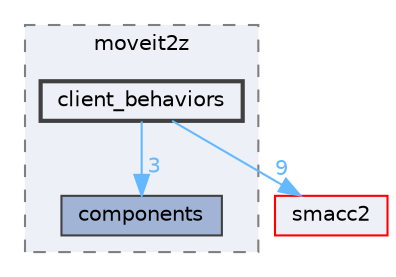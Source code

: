 digraph "smacc2_client_library/moveit2z/include/moveit2z/client_behaviors"
{
 // LATEX_PDF_SIZE
  bgcolor="transparent";
  edge [fontname=Helvetica,fontsize=10,labelfontname=Helvetica,labelfontsize=10];
  node [fontname=Helvetica,fontsize=10,shape=box,height=0.2,width=0.4];
  compound=true
  subgraph clusterdir_c1fd674536664ddff5dd40c99552fe43 {
    graph [ bgcolor="#edf0f7", pencolor="grey50", label="moveit2z", fontname=Helvetica,fontsize=10 style="filled,dashed", URL="dir_c1fd674536664ddff5dd40c99552fe43.html",tooltip=""]
  dir_6a481106930187d1f96e5d48000051cc [label="components", fillcolor="#a2b4d6", color="grey25", style="filled", URL="dir_6a481106930187d1f96e5d48000051cc.html",tooltip=""];
  dir_e65b127d60beef729182247584268595 [label="client_behaviors", fillcolor="#edf0f7", color="grey25", style="filled,bold", URL="dir_e65b127d60beef729182247584268595.html",tooltip=""];
  }
  dir_ce4c19d6108cf5285f3105ec9cd73bf1 [label="smacc2", fillcolor="#edf0f7", color="red", style="filled", URL="dir_ce4c19d6108cf5285f3105ec9cd73bf1.html",tooltip=""];
  dir_e65b127d60beef729182247584268595->dir_6a481106930187d1f96e5d48000051cc [headlabel="3", labeldistance=1.5 headhref="dir_000016_000024.html" color="steelblue1" fontcolor="steelblue1"];
  dir_e65b127d60beef729182247584268595->dir_ce4c19d6108cf5285f3105ec9cd73bf1 [headlabel="9", labeldistance=1.5 headhref="dir_000016_000105.html" color="steelblue1" fontcolor="steelblue1"];
}
